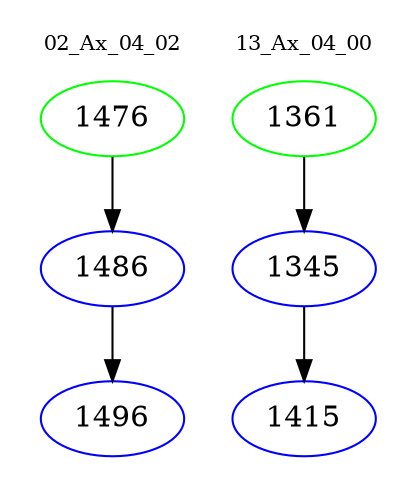 digraph{
subgraph cluster_0 {
color = white
label = "02_Ax_04_02";
fontsize=10;
T0_1476 [label="1476", color="green"]
T0_1476 -> T0_1486 [color="black"]
T0_1486 [label="1486", color="blue"]
T0_1486 -> T0_1496 [color="black"]
T0_1496 [label="1496", color="blue"]
}
subgraph cluster_1 {
color = white
label = "13_Ax_04_00";
fontsize=10;
T1_1361 [label="1361", color="green"]
T1_1361 -> T1_1345 [color="black"]
T1_1345 [label="1345", color="blue"]
T1_1345 -> T1_1415 [color="black"]
T1_1415 [label="1415", color="blue"]
}
}
